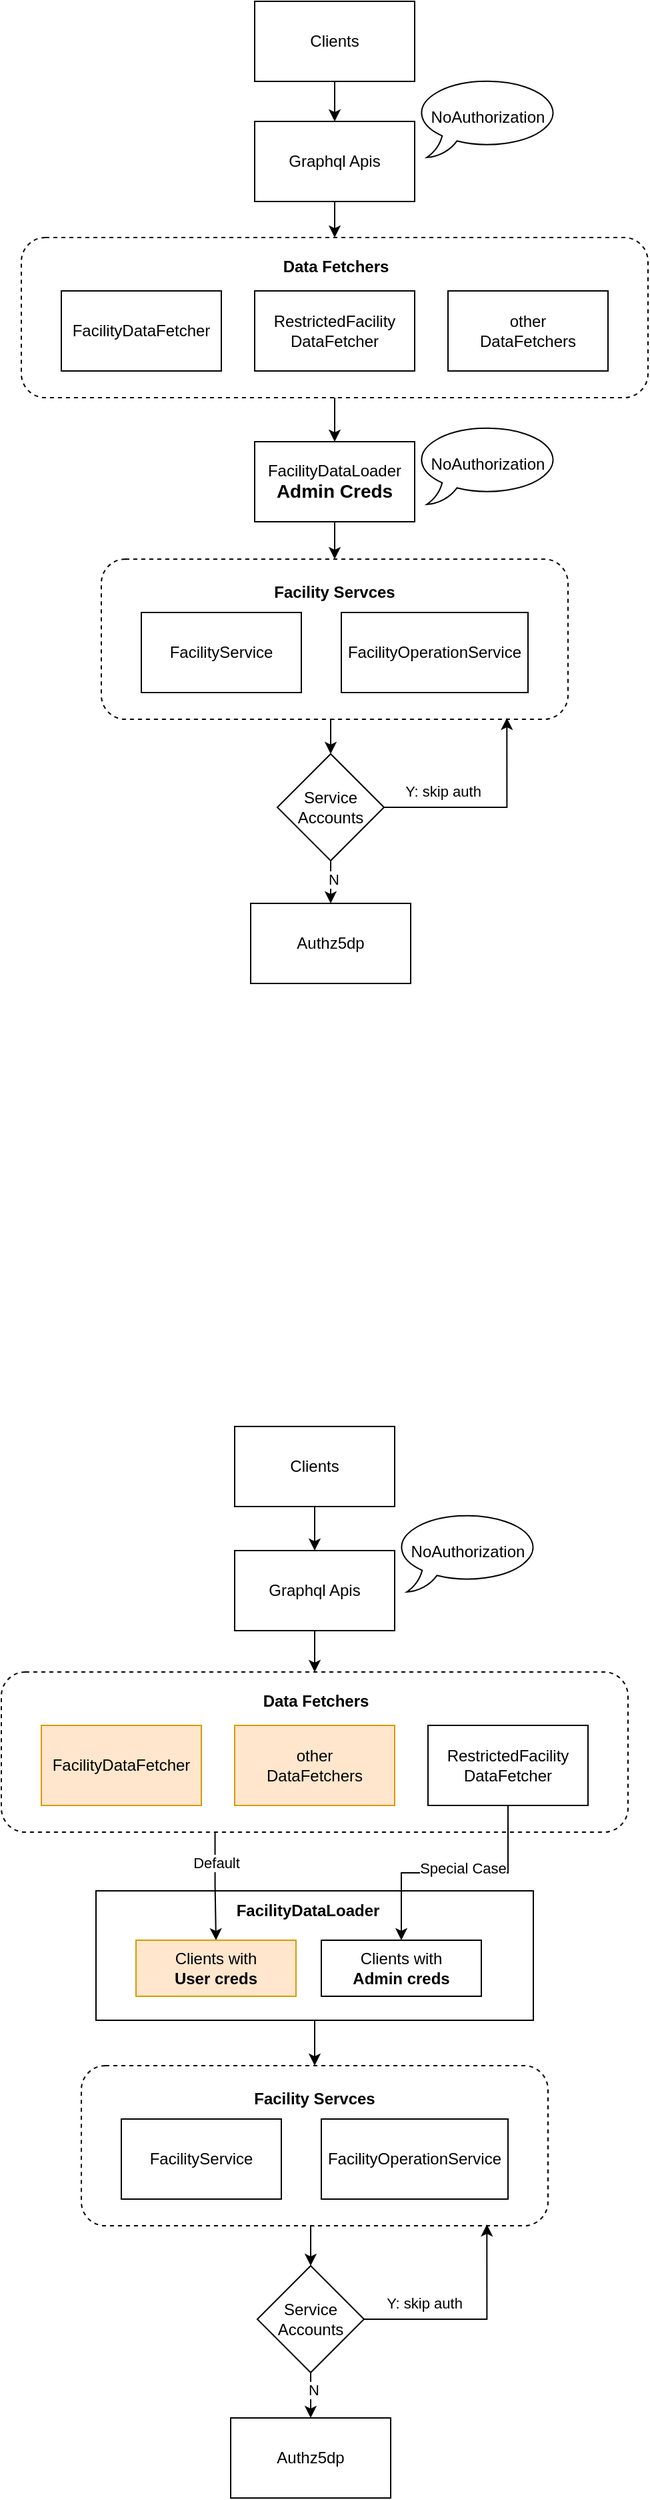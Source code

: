 <mxfile version="24.4.4" type="github">
  <diagram name="Page-1" id="uJ56oVc2astkLFpGURAz">
    <mxGraphModel dx="2202" dy="1376" grid="0" gridSize="10" guides="1" tooltips="1" connect="1" arrows="1" fold="1" page="0" pageScale="1" pageWidth="850" pageHeight="1100" math="0" shadow="0">
      <root>
        <mxCell id="0" />
        <mxCell id="1" parent="0" />
        <mxCell id="DmmFsieduN3mxOky07KF-39" value="" style="rounded=0;whiteSpace=wrap;html=1;" vertex="1" parent="1">
          <mxGeometry x="116" y="1569" width="328" height="97" as="geometry" />
        </mxCell>
        <mxCell id="DmmFsieduN3mxOky07KF-25" style="edgeStyle=orthogonalEdgeStyle;rounded=0;orthogonalLoop=1;jettySize=auto;html=1;exitX=0.5;exitY=1;exitDx=0;exitDy=0;entryX=0.5;entryY=0;entryDx=0;entryDy=0;" edge="1" parent="1" source="DmmFsieduN3mxOky07KF-21" target="DmmFsieduN3mxOky07KF-24">
          <mxGeometry relative="1" as="geometry" />
        </mxCell>
        <mxCell id="DmmFsieduN3mxOky07KF-21" value="" style="rounded=1;whiteSpace=wrap;html=1;dashed=1;" vertex="1" parent="1">
          <mxGeometry x="120" y="571" width="350" height="120" as="geometry" />
        </mxCell>
        <mxCell id="DmmFsieduN3mxOky07KF-20" style="edgeStyle=orthogonalEdgeStyle;rounded=0;orthogonalLoop=1;jettySize=auto;html=1;exitX=0.5;exitY=1;exitDx=0;exitDy=0;entryX=0.5;entryY=0;entryDx=0;entryDy=0;" edge="1" parent="1" source="DmmFsieduN3mxOky07KF-8" target="DmmFsieduN3mxOky07KF-2">
          <mxGeometry relative="1" as="geometry" />
        </mxCell>
        <mxCell id="DmmFsieduN3mxOky07KF-8" value="" style="rounded=1;whiteSpace=wrap;html=1;dashed=1;" vertex="1" parent="1">
          <mxGeometry x="60" y="330" width="470" height="120" as="geometry" />
        </mxCell>
        <mxCell id="DmmFsieduN3mxOky07KF-19" style="edgeStyle=orthogonalEdgeStyle;rounded=0;orthogonalLoop=1;jettySize=auto;html=1;exitX=0.5;exitY=1;exitDx=0;exitDy=0;entryX=0.5;entryY=0;entryDx=0;entryDy=0;" edge="1" parent="1" source="DmmFsieduN3mxOky07KF-1" target="DmmFsieduN3mxOky07KF-8">
          <mxGeometry relative="1" as="geometry" />
        </mxCell>
        <mxCell id="DmmFsieduN3mxOky07KF-1" value="Graphql Apis" style="rounded=0;whiteSpace=wrap;html=1;" vertex="1" parent="1">
          <mxGeometry x="235" y="243" width="120" height="60" as="geometry" />
        </mxCell>
        <mxCell id="DmmFsieduN3mxOky07KF-23" style="edgeStyle=orthogonalEdgeStyle;rounded=0;orthogonalLoop=1;jettySize=auto;html=1;exitX=0.5;exitY=1;exitDx=0;exitDy=0;entryX=0.5;entryY=0;entryDx=0;entryDy=0;" edge="1" parent="1" source="DmmFsieduN3mxOky07KF-2" target="DmmFsieduN3mxOky07KF-21">
          <mxGeometry relative="1" as="geometry" />
        </mxCell>
        <mxCell id="DmmFsieduN3mxOky07KF-2" value="FacilityDataLoader&lt;div&gt;&lt;b&gt;&lt;font style=&quot;font-size: 14px;&quot;&gt;Admin Creds&lt;/font&gt;&lt;/b&gt;&lt;/div&gt;" style="rounded=0;whiteSpace=wrap;html=1;" vertex="1" parent="1">
          <mxGeometry x="235" y="483" width="120" height="60" as="geometry" />
        </mxCell>
        <mxCell id="DmmFsieduN3mxOky07KF-5" value="FacilityDataFetcher" style="rounded=0;whiteSpace=wrap;html=1;" vertex="1" parent="1">
          <mxGeometry x="90" y="370" width="120" height="60" as="geometry" />
        </mxCell>
        <mxCell id="DmmFsieduN3mxOky07KF-6" value="RestrictedFacility&lt;br&gt;DataFetcher" style="rounded=0;whiteSpace=wrap;html=1;" vertex="1" parent="1">
          <mxGeometry x="235" y="370" width="120" height="60" as="geometry" />
        </mxCell>
        <mxCell id="DmmFsieduN3mxOky07KF-7" value="other&lt;br&gt;DataFetchers" style="rounded=0;whiteSpace=wrap;html=1;" vertex="1" parent="1">
          <mxGeometry x="380" y="370" width="120" height="60" as="geometry" />
        </mxCell>
        <mxCell id="DmmFsieduN3mxOky07KF-10" value="&lt;b&gt;Data Fetchers&lt;/b&gt;" style="text;html=1;align=center;verticalAlign=middle;whiteSpace=wrap;rounded=0;" vertex="1" parent="1">
          <mxGeometry x="241" y="337" width="110" height="30" as="geometry" />
        </mxCell>
        <mxCell id="DmmFsieduN3mxOky07KF-12" value="FacilityService" style="rounded=0;whiteSpace=wrap;html=1;" vertex="1" parent="1">
          <mxGeometry x="150" y="611" width="120" height="60" as="geometry" />
        </mxCell>
        <mxCell id="DmmFsieduN3mxOky07KF-13" value="FacilityOperationService" style="rounded=0;whiteSpace=wrap;html=1;" vertex="1" parent="1">
          <mxGeometry x="300" y="611" width="140" height="60" as="geometry" />
        </mxCell>
        <mxCell id="DmmFsieduN3mxOky07KF-14" value="NoAuthorization" style="whiteSpace=wrap;html=1;shape=mxgraph.basic.oval_callout" vertex="1" parent="1">
          <mxGeometry x="355" y="210" width="110" height="60" as="geometry" />
        </mxCell>
        <mxCell id="DmmFsieduN3mxOky07KF-15" value="NoAuthorization" style="whiteSpace=wrap;html=1;shape=mxgraph.basic.oval_callout" vertex="1" parent="1">
          <mxGeometry x="355" y="470" width="110" height="60" as="geometry" />
        </mxCell>
        <mxCell id="DmmFsieduN3mxOky07KF-17" style="edgeStyle=orthogonalEdgeStyle;rounded=0;orthogonalLoop=1;jettySize=auto;html=1;exitX=0.5;exitY=1;exitDx=0;exitDy=0;entryX=0.5;entryY=0;entryDx=0;entryDy=0;" edge="1" parent="1" source="DmmFsieduN3mxOky07KF-16" target="DmmFsieduN3mxOky07KF-1">
          <mxGeometry relative="1" as="geometry" />
        </mxCell>
        <mxCell id="DmmFsieduN3mxOky07KF-16" value="Clients" style="rounded=0;whiteSpace=wrap;html=1;" vertex="1" parent="1">
          <mxGeometry x="235" y="153" width="120" height="60" as="geometry" />
        </mxCell>
        <mxCell id="DmmFsieduN3mxOky07KF-22" value="&lt;b&gt;Facility Servces&lt;/b&gt;" style="text;html=1;align=center;verticalAlign=middle;whiteSpace=wrap;rounded=0;" vertex="1" parent="1">
          <mxGeometry x="240" y="581" width="110" height="30" as="geometry" />
        </mxCell>
        <mxCell id="DmmFsieduN3mxOky07KF-27" value="" style="edgeStyle=orthogonalEdgeStyle;rounded=0;orthogonalLoop=1;jettySize=auto;html=1;" edge="1" parent="1" source="DmmFsieduN3mxOky07KF-24" target="DmmFsieduN3mxOky07KF-26">
          <mxGeometry relative="1" as="geometry" />
        </mxCell>
        <mxCell id="DmmFsieduN3mxOky07KF-28" value="N" style="edgeLabel;html=1;align=center;verticalAlign=middle;resizable=0;points=[];" vertex="1" connectable="0" parent="DmmFsieduN3mxOky07KF-27">
          <mxGeometry x="-0.439" y="2" relative="1" as="geometry">
            <mxPoint as="offset" />
          </mxGeometry>
        </mxCell>
        <mxCell id="DmmFsieduN3mxOky07KF-24" value="Service&lt;br&gt;Accounts" style="rhombus;whiteSpace=wrap;html=1;" vertex="1" parent="1">
          <mxGeometry x="252" y="717" width="80" height="80" as="geometry" />
        </mxCell>
        <mxCell id="DmmFsieduN3mxOky07KF-26" value="Authz5dp" style="whiteSpace=wrap;html=1;" vertex="1" parent="1">
          <mxGeometry x="232" y="829" width="120" height="60" as="geometry" />
        </mxCell>
        <mxCell id="DmmFsieduN3mxOky07KF-29" style="edgeStyle=orthogonalEdgeStyle;rounded=0;orthogonalLoop=1;jettySize=auto;html=1;exitX=1;exitY=0.5;exitDx=0;exitDy=0;entryX=0.869;entryY=0.992;entryDx=0;entryDy=0;entryPerimeter=0;" edge="1" parent="1" source="DmmFsieduN3mxOky07KF-24" target="DmmFsieduN3mxOky07KF-21">
          <mxGeometry relative="1" as="geometry" />
        </mxCell>
        <mxCell id="DmmFsieduN3mxOky07KF-30" value="Y: skip auth" style="edgeLabel;html=1;align=center;verticalAlign=middle;resizable=0;points=[];" vertex="1" connectable="0" parent="DmmFsieduN3mxOky07KF-29">
          <mxGeometry x="-0.436" y="5" relative="1" as="geometry">
            <mxPoint x="-1" y="-7" as="offset" />
          </mxGeometry>
        </mxCell>
        <mxCell id="DmmFsieduN3mxOky07KF-32" style="edgeStyle=orthogonalEdgeStyle;rounded=0;orthogonalLoop=1;jettySize=auto;html=1;exitX=0.5;exitY=1;exitDx=0;exitDy=0;entryX=0.5;entryY=0;entryDx=0;entryDy=0;" edge="1" parent="1" source="DmmFsieduN3mxOky07KF-33" target="DmmFsieduN3mxOky07KF-53">
          <mxGeometry relative="1" as="geometry" />
        </mxCell>
        <mxCell id="DmmFsieduN3mxOky07KF-33" value="" style="rounded=1;whiteSpace=wrap;html=1;dashed=1;" vertex="1" parent="1">
          <mxGeometry x="105" y="1700" width="350" height="120" as="geometry" />
        </mxCell>
        <mxCell id="DmmFsieduN3mxOky07KF-34" value="Default" style="edgeStyle=orthogonalEdgeStyle;rounded=0;orthogonalLoop=1;jettySize=auto;html=1;exitX=0.341;exitY=1;exitDx=0;exitDy=0;exitPerimeter=0;" edge="1" parent="1" source="DmmFsieduN3mxOky07KF-35" target="DmmFsieduN3mxOky07KF-59">
          <mxGeometry x="-0.437" y="1" relative="1" as="geometry">
            <Array as="points" />
            <mxPoint as="offset" />
          </mxGeometry>
        </mxCell>
        <mxCell id="DmmFsieduN3mxOky07KF-35" value="" style="rounded=1;whiteSpace=wrap;html=1;dashed=1;" vertex="1" parent="1">
          <mxGeometry x="45" y="1405" width="470" height="120" as="geometry" />
        </mxCell>
        <mxCell id="DmmFsieduN3mxOky07KF-36" style="edgeStyle=orthogonalEdgeStyle;rounded=0;orthogonalLoop=1;jettySize=auto;html=1;exitX=0.5;exitY=1;exitDx=0;exitDy=0;entryX=0.5;entryY=0;entryDx=0;entryDy=0;" edge="1" parent="1" source="DmmFsieduN3mxOky07KF-37" target="DmmFsieduN3mxOky07KF-35">
          <mxGeometry relative="1" as="geometry" />
        </mxCell>
        <mxCell id="DmmFsieduN3mxOky07KF-37" value="Graphql Apis" style="rounded=0;whiteSpace=wrap;html=1;" vertex="1" parent="1">
          <mxGeometry x="220" y="1314" width="120" height="60" as="geometry" />
        </mxCell>
        <mxCell id="DmmFsieduN3mxOky07KF-38" style="edgeStyle=orthogonalEdgeStyle;rounded=0;orthogonalLoop=1;jettySize=auto;html=1;exitX=0.5;exitY=1;exitDx=0;exitDy=0;entryX=0.5;entryY=0;entryDx=0;entryDy=0;" edge="1" parent="1" source="DmmFsieduN3mxOky07KF-39" target="DmmFsieduN3mxOky07KF-33">
          <mxGeometry relative="1" as="geometry" />
        </mxCell>
        <mxCell id="DmmFsieduN3mxOky07KF-40" value="FacilityDataFetcher" style="rounded=0;whiteSpace=wrap;html=1;fillColor=#ffe6cc;strokeColor=#d79b00;" vertex="1" parent="1">
          <mxGeometry x="75" y="1445" width="120" height="60" as="geometry" />
        </mxCell>
        <mxCell id="DmmFsieduN3mxOky07KF-62" style="edgeStyle=orthogonalEdgeStyle;rounded=0;orthogonalLoop=1;jettySize=auto;html=1;exitX=0.5;exitY=1;exitDx=0;exitDy=0;" edge="1" parent="1" source="DmmFsieduN3mxOky07KF-41" target="DmmFsieduN3mxOky07KF-60">
          <mxGeometry relative="1" as="geometry" />
        </mxCell>
        <mxCell id="DmmFsieduN3mxOky07KF-63" value="Special Case" style="edgeLabel;html=1;align=center;verticalAlign=middle;resizable=0;points=[];" vertex="1" connectable="0" parent="DmmFsieduN3mxOky07KF-62">
          <mxGeometry x="-0.024" y="3" relative="1" as="geometry">
            <mxPoint x="4" y="-7" as="offset" />
          </mxGeometry>
        </mxCell>
        <mxCell id="DmmFsieduN3mxOky07KF-41" value="RestrictedFacility&lt;br&gt;DataFetcher" style="rounded=0;whiteSpace=wrap;html=1;" vertex="1" parent="1">
          <mxGeometry x="365" y="1445" width="120" height="60" as="geometry" />
        </mxCell>
        <mxCell id="DmmFsieduN3mxOky07KF-42" value="other&lt;br&gt;DataFetchers" style="rounded=0;whiteSpace=wrap;html=1;fillColor=#ffe6cc;strokeColor=#d79b00;" vertex="1" parent="1">
          <mxGeometry x="220" y="1445" width="120" height="60" as="geometry" />
        </mxCell>
        <mxCell id="DmmFsieduN3mxOky07KF-43" value="&lt;b&gt;Data Fetchers&lt;/b&gt;" style="text;html=1;align=center;verticalAlign=middle;whiteSpace=wrap;rounded=0;" vertex="1" parent="1">
          <mxGeometry x="226" y="1412" width="110" height="30" as="geometry" />
        </mxCell>
        <mxCell id="DmmFsieduN3mxOky07KF-44" value="FacilityService" style="rounded=0;whiteSpace=wrap;html=1;" vertex="1" parent="1">
          <mxGeometry x="135" y="1740" width="120" height="60" as="geometry" />
        </mxCell>
        <mxCell id="DmmFsieduN3mxOky07KF-45" value="FacilityOperationService" style="rounded=0;whiteSpace=wrap;html=1;" vertex="1" parent="1">
          <mxGeometry x="285" y="1740" width="140" height="60" as="geometry" />
        </mxCell>
        <mxCell id="DmmFsieduN3mxOky07KF-46" value="NoAuthorization" style="whiteSpace=wrap;html=1;shape=mxgraph.basic.oval_callout" vertex="1" parent="1">
          <mxGeometry x="340" y="1285" width="110" height="60" as="geometry" />
        </mxCell>
        <mxCell id="DmmFsieduN3mxOky07KF-48" style="edgeStyle=orthogonalEdgeStyle;rounded=0;orthogonalLoop=1;jettySize=auto;html=1;exitX=0.5;exitY=1;exitDx=0;exitDy=0;entryX=0.5;entryY=0;entryDx=0;entryDy=0;" edge="1" parent="1" source="DmmFsieduN3mxOky07KF-49" target="DmmFsieduN3mxOky07KF-37">
          <mxGeometry relative="1" as="geometry" />
        </mxCell>
        <mxCell id="DmmFsieduN3mxOky07KF-49" value="Clients" style="rounded=0;whiteSpace=wrap;html=1;" vertex="1" parent="1">
          <mxGeometry x="220" y="1221" width="120" height="60" as="geometry" />
        </mxCell>
        <mxCell id="DmmFsieduN3mxOky07KF-50" value="&lt;b&gt;Facility Servces&lt;/b&gt;" style="text;html=1;align=center;verticalAlign=middle;whiteSpace=wrap;rounded=0;" vertex="1" parent="1">
          <mxGeometry x="225" y="1710" width="110" height="30" as="geometry" />
        </mxCell>
        <mxCell id="DmmFsieduN3mxOky07KF-51" value="" style="edgeStyle=orthogonalEdgeStyle;rounded=0;orthogonalLoop=1;jettySize=auto;html=1;" edge="1" parent="1" source="DmmFsieduN3mxOky07KF-53" target="DmmFsieduN3mxOky07KF-54">
          <mxGeometry relative="1" as="geometry" />
        </mxCell>
        <mxCell id="DmmFsieduN3mxOky07KF-52" value="N" style="edgeLabel;html=1;align=center;verticalAlign=middle;resizable=0;points=[];" vertex="1" connectable="0" parent="DmmFsieduN3mxOky07KF-51">
          <mxGeometry x="-0.439" y="2" relative="1" as="geometry">
            <mxPoint as="offset" />
          </mxGeometry>
        </mxCell>
        <mxCell id="DmmFsieduN3mxOky07KF-53" value="Service&lt;br&gt;Accounts" style="rhombus;whiteSpace=wrap;html=1;" vertex="1" parent="1">
          <mxGeometry x="237" y="1850" width="80" height="80" as="geometry" />
        </mxCell>
        <mxCell id="DmmFsieduN3mxOky07KF-54" value="Authz5dp" style="whiteSpace=wrap;html=1;" vertex="1" parent="1">
          <mxGeometry x="217" y="1964" width="120" height="60" as="geometry" />
        </mxCell>
        <mxCell id="DmmFsieduN3mxOky07KF-55" style="edgeStyle=orthogonalEdgeStyle;rounded=0;orthogonalLoop=1;jettySize=auto;html=1;exitX=1;exitY=0.5;exitDx=0;exitDy=0;entryX=0.869;entryY=0.992;entryDx=0;entryDy=0;entryPerimeter=0;" edge="1" parent="1" source="DmmFsieduN3mxOky07KF-53" target="DmmFsieduN3mxOky07KF-33">
          <mxGeometry relative="1" as="geometry" />
        </mxCell>
        <mxCell id="DmmFsieduN3mxOky07KF-56" value="Y: skip auth" style="edgeLabel;html=1;align=center;verticalAlign=middle;resizable=0;points=[];" vertex="1" connectable="0" parent="DmmFsieduN3mxOky07KF-55">
          <mxGeometry x="-0.436" y="5" relative="1" as="geometry">
            <mxPoint x="-1" y="-7" as="offset" />
          </mxGeometry>
        </mxCell>
        <mxCell id="DmmFsieduN3mxOky07KF-58" value="&lt;b&gt;FacilityDataLoader&lt;/b&gt;" style="text;html=1;align=center;verticalAlign=middle;whiteSpace=wrap;rounded=0;" vertex="1" parent="1">
          <mxGeometry x="220" y="1569" width="110" height="30" as="geometry" />
        </mxCell>
        <mxCell id="DmmFsieduN3mxOky07KF-59" value="Clients with&lt;br&gt;&lt;b&gt;User creds&lt;/b&gt;" style="rounded=0;whiteSpace=wrap;html=1;fillColor=#ffe6cc;strokeColor=#d79b00;" vertex="1" parent="1">
          <mxGeometry x="146" y="1606" width="120" height="42" as="geometry" />
        </mxCell>
        <mxCell id="DmmFsieduN3mxOky07KF-60" value="Clients with&lt;br&gt;&lt;b&gt;Admin creds&lt;/b&gt;" style="rounded=0;whiteSpace=wrap;html=1;" vertex="1" parent="1">
          <mxGeometry x="285" y="1606" width="120" height="42" as="geometry" />
        </mxCell>
      </root>
    </mxGraphModel>
  </diagram>
</mxfile>

